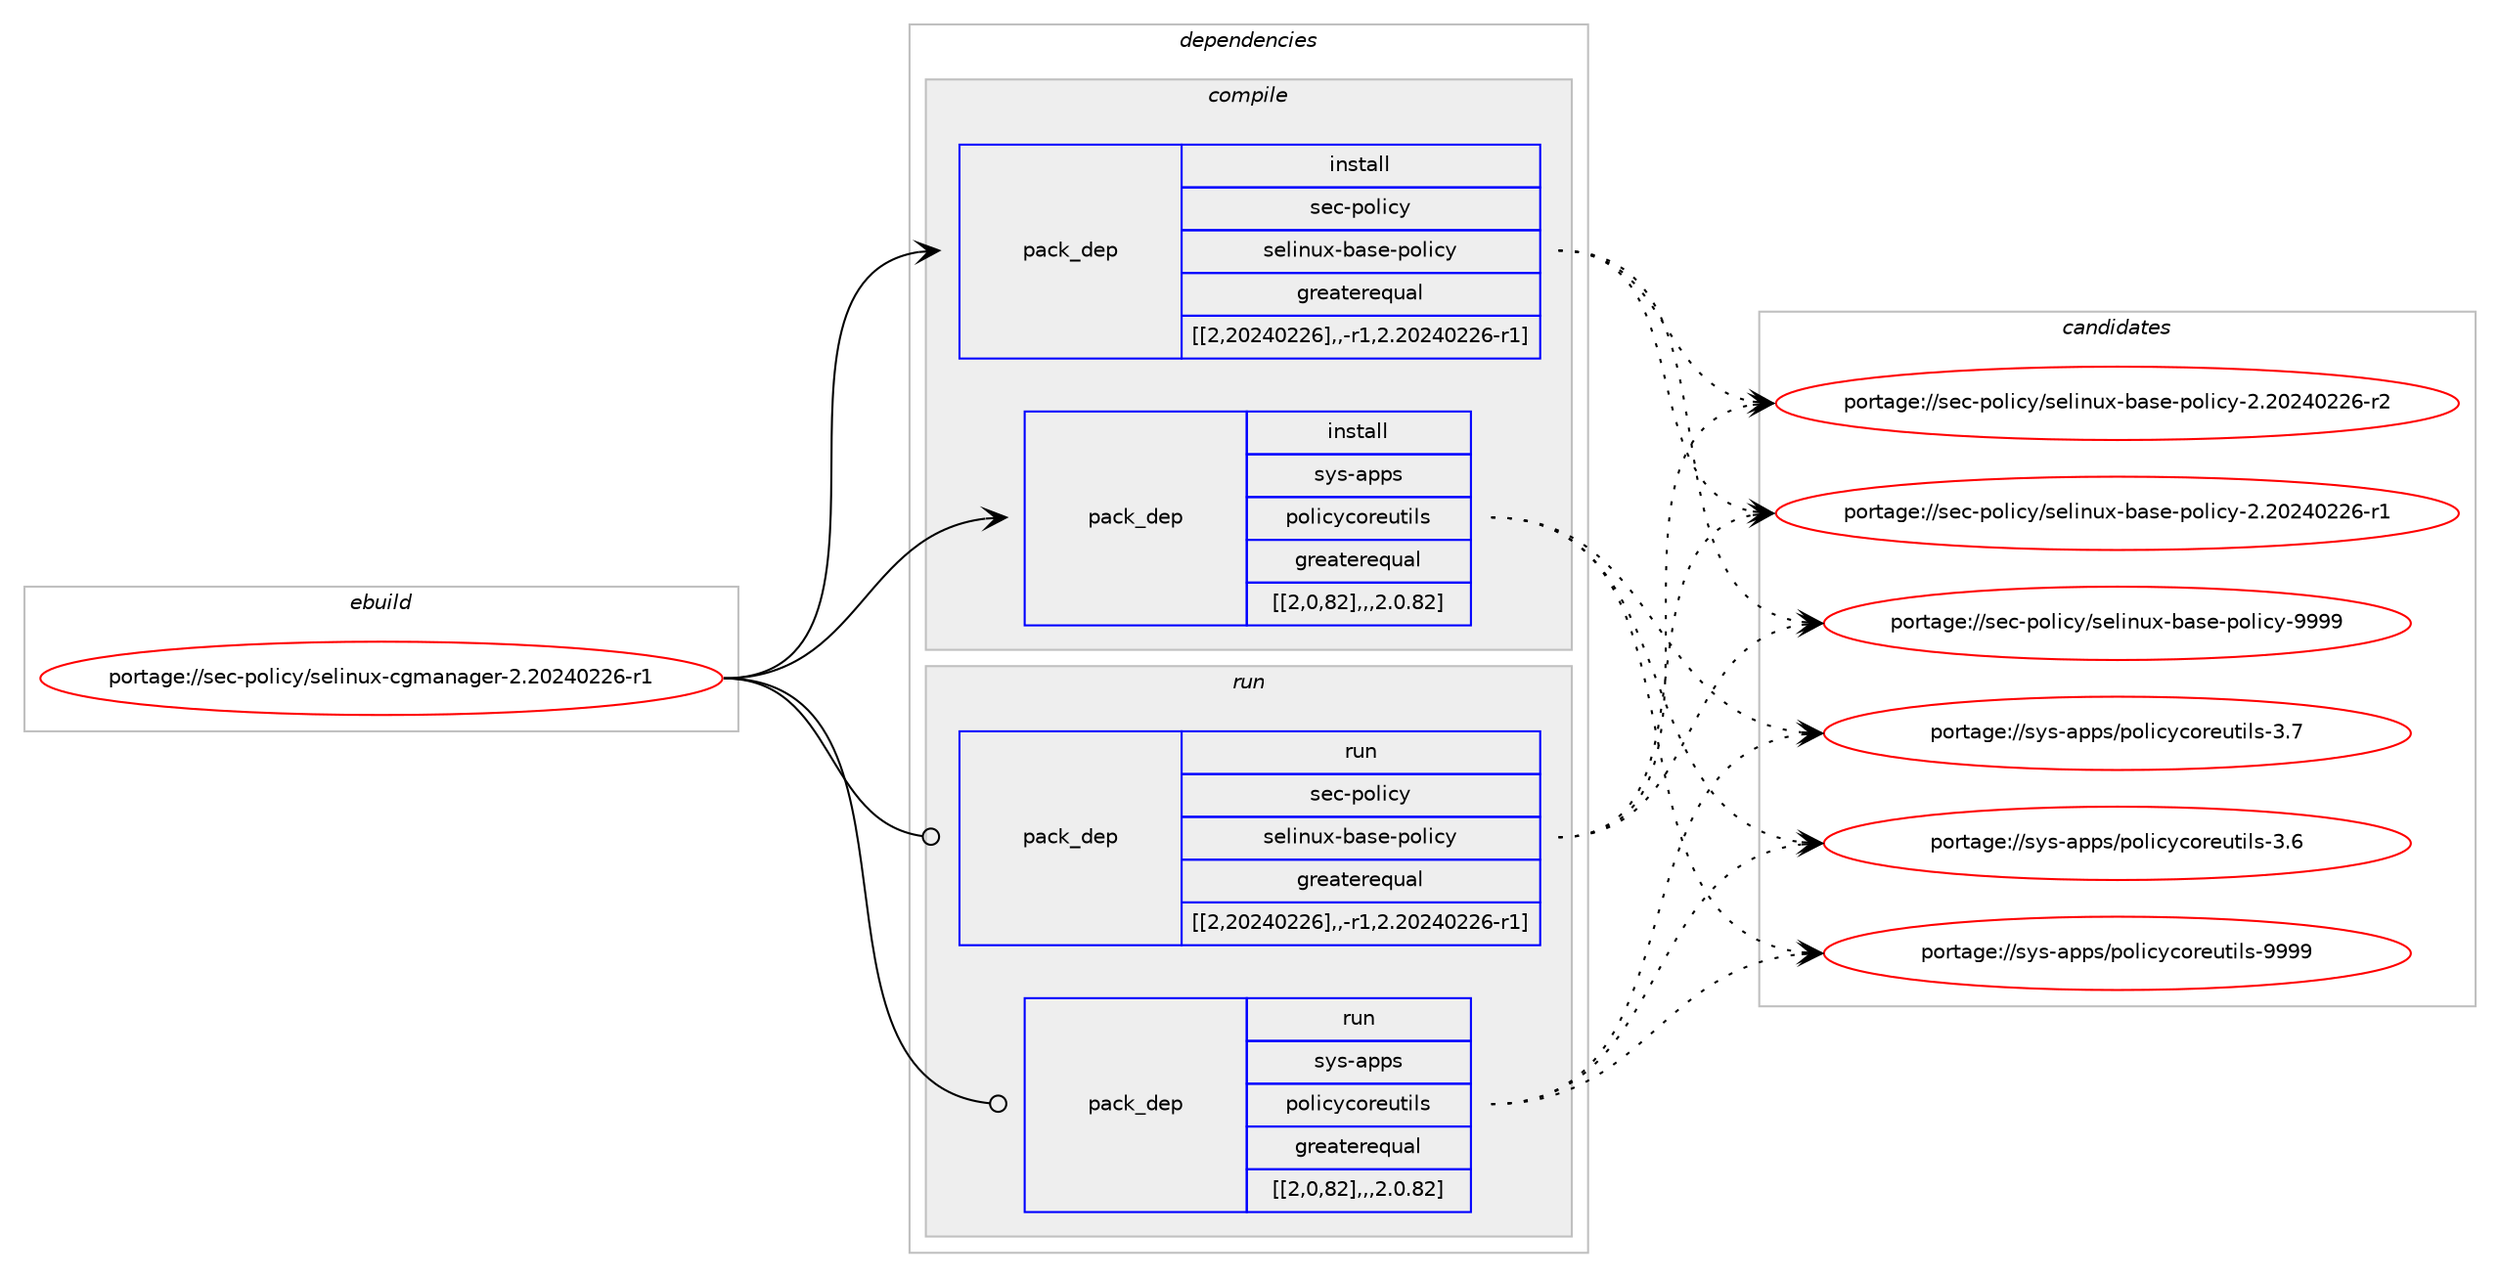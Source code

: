 digraph prolog {

# *************
# Graph options
# *************

newrank=true;
concentrate=true;
compound=true;
graph [rankdir=LR,fontname=Helvetica,fontsize=10,ranksep=1.5];#, ranksep=2.5, nodesep=0.2];
edge  [arrowhead=vee];
node  [fontname=Helvetica,fontsize=10];

# **********
# The ebuild
# **********

subgraph cluster_leftcol {
color=gray;
label=<<i>ebuild</i>>;
id [label="portage://sec-policy/selinux-cgmanager-2.20240226-r1", color=red, width=4, href="../sec-policy/selinux-cgmanager-2.20240226-r1.svg"];
}

# ****************
# The dependencies
# ****************

subgraph cluster_midcol {
color=gray;
label=<<i>dependencies</i>>;
subgraph cluster_compile {
fillcolor="#eeeeee";
style=filled;
label=<<i>compile</i>>;
subgraph pack313834 {
dependency431073 [label=<<TABLE BORDER="0" CELLBORDER="1" CELLSPACING="0" CELLPADDING="4" WIDTH="220"><TR><TD ROWSPAN="6" CELLPADDING="30">pack_dep</TD></TR><TR><TD WIDTH="110">install</TD></TR><TR><TD>sec-policy</TD></TR><TR><TD>selinux-base-policy</TD></TR><TR><TD>greaterequal</TD></TR><TR><TD>[[2,20240226],,-r1,2.20240226-r1]</TD></TR></TABLE>>, shape=none, color=blue];
}
id:e -> dependency431073:w [weight=20,style="solid",arrowhead="vee"];
subgraph pack313835 {
dependency431074 [label=<<TABLE BORDER="0" CELLBORDER="1" CELLSPACING="0" CELLPADDING="4" WIDTH="220"><TR><TD ROWSPAN="6" CELLPADDING="30">pack_dep</TD></TR><TR><TD WIDTH="110">install</TD></TR><TR><TD>sys-apps</TD></TR><TR><TD>policycoreutils</TD></TR><TR><TD>greaterequal</TD></TR><TR><TD>[[2,0,82],,,2.0.82]</TD></TR></TABLE>>, shape=none, color=blue];
}
id:e -> dependency431074:w [weight=20,style="solid",arrowhead="vee"];
}
subgraph cluster_compileandrun {
fillcolor="#eeeeee";
style=filled;
label=<<i>compile and run</i>>;
}
subgraph cluster_run {
fillcolor="#eeeeee";
style=filled;
label=<<i>run</i>>;
subgraph pack313836 {
dependency431075 [label=<<TABLE BORDER="0" CELLBORDER="1" CELLSPACING="0" CELLPADDING="4" WIDTH="220"><TR><TD ROWSPAN="6" CELLPADDING="30">pack_dep</TD></TR><TR><TD WIDTH="110">run</TD></TR><TR><TD>sec-policy</TD></TR><TR><TD>selinux-base-policy</TD></TR><TR><TD>greaterequal</TD></TR><TR><TD>[[2,20240226],,-r1,2.20240226-r1]</TD></TR></TABLE>>, shape=none, color=blue];
}
id:e -> dependency431075:w [weight=20,style="solid",arrowhead="odot"];
subgraph pack313837 {
dependency431076 [label=<<TABLE BORDER="0" CELLBORDER="1" CELLSPACING="0" CELLPADDING="4" WIDTH="220"><TR><TD ROWSPAN="6" CELLPADDING="30">pack_dep</TD></TR><TR><TD WIDTH="110">run</TD></TR><TR><TD>sys-apps</TD></TR><TR><TD>policycoreutils</TD></TR><TR><TD>greaterequal</TD></TR><TR><TD>[[2,0,82],,,2.0.82]</TD></TR></TABLE>>, shape=none, color=blue];
}
id:e -> dependency431076:w [weight=20,style="solid",arrowhead="odot"];
}
}

# **************
# The candidates
# **************

subgraph cluster_choices {
rank=same;
color=gray;
label=<<i>candidates</i>>;

subgraph choice313834 {
color=black;
nodesep=1;
choice1151019945112111108105991214711510110810511011712045989711510145112111108105991214557575757 [label="portage://sec-policy/selinux-base-policy-9999", color=red, width=4,href="../sec-policy/selinux-base-policy-9999.svg"];
choice11510199451121111081059912147115101108105110117120459897115101451121111081059912145504650485052485050544511450 [label="portage://sec-policy/selinux-base-policy-2.20240226-r2", color=red, width=4,href="../sec-policy/selinux-base-policy-2.20240226-r2.svg"];
choice11510199451121111081059912147115101108105110117120459897115101451121111081059912145504650485052485050544511449 [label="portage://sec-policy/selinux-base-policy-2.20240226-r1", color=red, width=4,href="../sec-policy/selinux-base-policy-2.20240226-r1.svg"];
dependency431073:e -> choice1151019945112111108105991214711510110810511011712045989711510145112111108105991214557575757:w [style=dotted,weight="100"];
dependency431073:e -> choice11510199451121111081059912147115101108105110117120459897115101451121111081059912145504650485052485050544511450:w [style=dotted,weight="100"];
dependency431073:e -> choice11510199451121111081059912147115101108105110117120459897115101451121111081059912145504650485052485050544511449:w [style=dotted,weight="100"];
}
subgraph choice313835 {
color=black;
nodesep=1;
choice11512111545971121121154711211110810599121991111141011171161051081154557575757 [label="portage://sys-apps/policycoreutils-9999", color=red, width=4,href="../sys-apps/policycoreutils-9999.svg"];
choice115121115459711211211547112111108105991219911111410111711610510811545514655 [label="portage://sys-apps/policycoreutils-3.7", color=red, width=4,href="../sys-apps/policycoreutils-3.7.svg"];
choice115121115459711211211547112111108105991219911111410111711610510811545514654 [label="portage://sys-apps/policycoreutils-3.6", color=red, width=4,href="../sys-apps/policycoreutils-3.6.svg"];
dependency431074:e -> choice11512111545971121121154711211110810599121991111141011171161051081154557575757:w [style=dotted,weight="100"];
dependency431074:e -> choice115121115459711211211547112111108105991219911111410111711610510811545514655:w [style=dotted,weight="100"];
dependency431074:e -> choice115121115459711211211547112111108105991219911111410111711610510811545514654:w [style=dotted,weight="100"];
}
subgraph choice313836 {
color=black;
nodesep=1;
choice1151019945112111108105991214711510110810511011712045989711510145112111108105991214557575757 [label="portage://sec-policy/selinux-base-policy-9999", color=red, width=4,href="../sec-policy/selinux-base-policy-9999.svg"];
choice11510199451121111081059912147115101108105110117120459897115101451121111081059912145504650485052485050544511450 [label="portage://sec-policy/selinux-base-policy-2.20240226-r2", color=red, width=4,href="../sec-policy/selinux-base-policy-2.20240226-r2.svg"];
choice11510199451121111081059912147115101108105110117120459897115101451121111081059912145504650485052485050544511449 [label="portage://sec-policy/selinux-base-policy-2.20240226-r1", color=red, width=4,href="../sec-policy/selinux-base-policy-2.20240226-r1.svg"];
dependency431075:e -> choice1151019945112111108105991214711510110810511011712045989711510145112111108105991214557575757:w [style=dotted,weight="100"];
dependency431075:e -> choice11510199451121111081059912147115101108105110117120459897115101451121111081059912145504650485052485050544511450:w [style=dotted,weight="100"];
dependency431075:e -> choice11510199451121111081059912147115101108105110117120459897115101451121111081059912145504650485052485050544511449:w [style=dotted,weight="100"];
}
subgraph choice313837 {
color=black;
nodesep=1;
choice11512111545971121121154711211110810599121991111141011171161051081154557575757 [label="portage://sys-apps/policycoreutils-9999", color=red, width=4,href="../sys-apps/policycoreutils-9999.svg"];
choice115121115459711211211547112111108105991219911111410111711610510811545514655 [label="portage://sys-apps/policycoreutils-3.7", color=red, width=4,href="../sys-apps/policycoreutils-3.7.svg"];
choice115121115459711211211547112111108105991219911111410111711610510811545514654 [label="portage://sys-apps/policycoreutils-3.6", color=red, width=4,href="../sys-apps/policycoreutils-3.6.svg"];
dependency431076:e -> choice11512111545971121121154711211110810599121991111141011171161051081154557575757:w [style=dotted,weight="100"];
dependency431076:e -> choice115121115459711211211547112111108105991219911111410111711610510811545514655:w [style=dotted,weight="100"];
dependency431076:e -> choice115121115459711211211547112111108105991219911111410111711610510811545514654:w [style=dotted,weight="100"];
}
}

}
